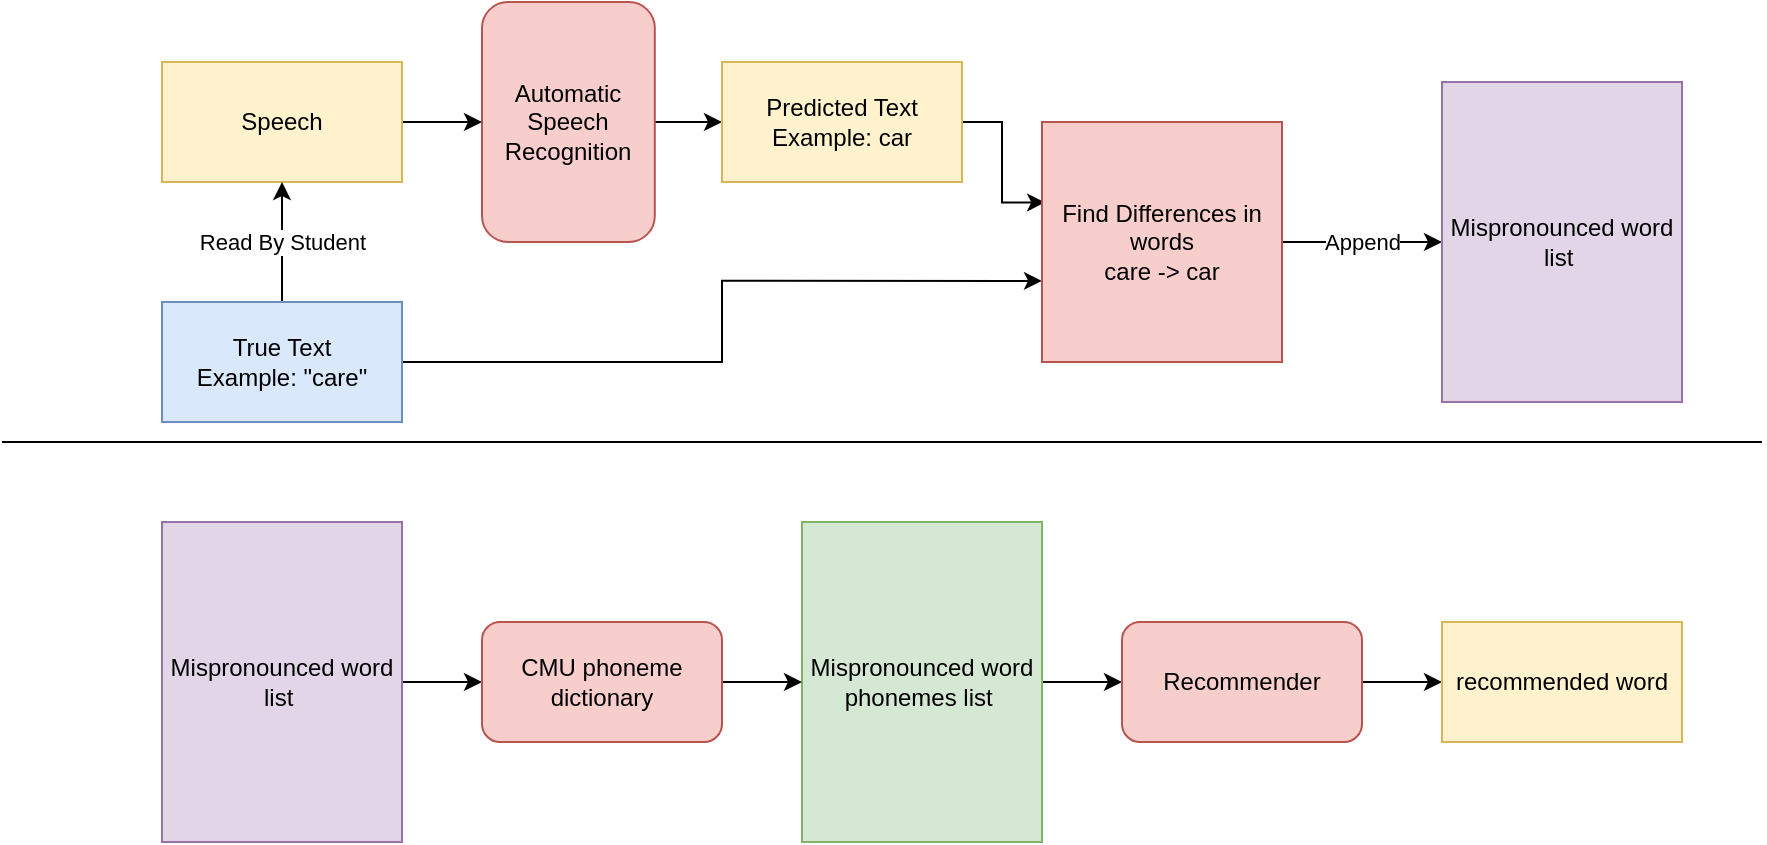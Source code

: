 <mxfile version="13.7.3" type="device"><diagram id="HYTpwkcp1aGhKOCC9e0n" name="Page-1"><mxGraphModel dx="1024" dy="592" grid="1" gridSize="10" guides="1" tooltips="1" connect="1" arrows="1" fold="1" page="1" pageScale="1" pageWidth="1169" pageHeight="827" math="0" shadow="0"><root><mxCell id="0"/><mxCell id="1" parent="0"/><mxCell id="_plX9Jt0mBD-GmuEOysd-10" style="edgeStyle=orthogonalEdgeStyle;rounded=0;orthogonalLoop=1;jettySize=auto;html=1;entryX=0;entryY=0.5;entryDx=0;entryDy=0;" edge="1" parent="1" source="_plX9Jt0mBD-GmuEOysd-1" target="_plX9Jt0mBD-GmuEOysd-8"><mxGeometry relative="1" as="geometry"/></mxCell><mxCell id="_plX9Jt0mBD-GmuEOysd-1" value="Automatic Speech Recognition" style="rounded=1;whiteSpace=wrap;html=1;fillColor=#f8cecc;strokeColor=#b85450;" vertex="1" parent="1"><mxGeometry x="280" y="140" width="86.4" height="120" as="geometry"/></mxCell><mxCell id="_plX9Jt0mBD-GmuEOysd-7" style="edgeStyle=orthogonalEdgeStyle;rounded=0;orthogonalLoop=1;jettySize=auto;html=1;entryX=0;entryY=0.5;entryDx=0;entryDy=0;" edge="1" parent="1" source="_plX9Jt0mBD-GmuEOysd-5" target="_plX9Jt0mBD-GmuEOysd-1"><mxGeometry relative="1" as="geometry"/></mxCell><mxCell id="_plX9Jt0mBD-GmuEOysd-5" value="Speech" style="rounded=0;whiteSpace=wrap;html=1;fillColor=#fff2cc;strokeColor=#d6b656;" vertex="1" parent="1"><mxGeometry x="120" y="170" width="120" height="60" as="geometry"/></mxCell><mxCell id="_plX9Jt0mBD-GmuEOysd-14" style="edgeStyle=orthogonalEdgeStyle;rounded=0;orthogonalLoop=1;jettySize=auto;html=1;entryX=0.013;entryY=0.335;entryDx=0;entryDy=0;entryPerimeter=0;" edge="1" parent="1" source="_plX9Jt0mBD-GmuEOysd-8" target="_plX9Jt0mBD-GmuEOysd-12"><mxGeometry relative="1" as="geometry"/></mxCell><mxCell id="_plX9Jt0mBD-GmuEOysd-8" value="Predicted Text&lt;br&gt;Example: car" style="rounded=0;whiteSpace=wrap;html=1;fillColor=#fff2cc;strokeColor=#d6b656;" vertex="1" parent="1"><mxGeometry x="400" y="170" width="120" height="60" as="geometry"/></mxCell><mxCell id="_plX9Jt0mBD-GmuEOysd-13" style="edgeStyle=orthogonalEdgeStyle;rounded=0;orthogonalLoop=1;jettySize=auto;html=1;entryX=0;entryY=0.662;entryDx=0;entryDy=0;entryPerimeter=0;" edge="1" parent="1" source="_plX9Jt0mBD-GmuEOysd-11" target="_plX9Jt0mBD-GmuEOysd-12"><mxGeometry relative="1" as="geometry"/></mxCell><mxCell id="_plX9Jt0mBD-GmuEOysd-17" value="Read By Student" style="edgeStyle=orthogonalEdgeStyle;rounded=0;orthogonalLoop=1;jettySize=auto;html=1;entryX=0.5;entryY=1;entryDx=0;entryDy=0;" edge="1" parent="1" source="_plX9Jt0mBD-GmuEOysd-11" target="_plX9Jt0mBD-GmuEOysd-5"><mxGeometry relative="1" as="geometry"/></mxCell><mxCell id="_plX9Jt0mBD-GmuEOysd-11" value="True Text&lt;br&gt;Example: &quot;care&quot;" style="rounded=0;whiteSpace=wrap;html=1;fillColor=#dae8fc;strokeColor=#6c8ebf;" vertex="1" parent="1"><mxGeometry x="120" y="290" width="120" height="60" as="geometry"/></mxCell><mxCell id="_plX9Jt0mBD-GmuEOysd-16" value="Append" style="edgeStyle=orthogonalEdgeStyle;rounded=0;orthogonalLoop=1;jettySize=auto;html=1;entryX=0;entryY=0.5;entryDx=0;entryDy=0;" edge="1" parent="1" source="_plX9Jt0mBD-GmuEOysd-12" target="_plX9Jt0mBD-GmuEOysd-15"><mxGeometry relative="1" as="geometry"/></mxCell><mxCell id="_plX9Jt0mBD-GmuEOysd-12" value="Find Differences in words&lt;br&gt;care -&amp;gt; car" style="rounded=0;whiteSpace=wrap;html=1;fillColor=#f8cecc;strokeColor=#b85450;" vertex="1" parent="1"><mxGeometry x="560" y="200" width="120" height="120" as="geometry"/></mxCell><mxCell id="_plX9Jt0mBD-GmuEOysd-15" value="Mispronounced word list&amp;nbsp;" style="rounded=0;whiteSpace=wrap;html=1;fillColor=#e1d5e7;strokeColor=#9673a6;" vertex="1" parent="1"><mxGeometry x="760" y="180" width="120" height="160" as="geometry"/></mxCell><mxCell id="_plX9Jt0mBD-GmuEOysd-23" style="edgeStyle=orthogonalEdgeStyle;rounded=0;orthogonalLoop=1;jettySize=auto;html=1;entryX=0;entryY=0.5;entryDx=0;entryDy=0;" edge="1" parent="1" source="_plX9Jt0mBD-GmuEOysd-19" target="_plX9Jt0mBD-GmuEOysd-22"><mxGeometry relative="1" as="geometry"/></mxCell><mxCell id="_plX9Jt0mBD-GmuEOysd-19" value="Mispronounced word list&amp;nbsp;" style="rounded=0;whiteSpace=wrap;html=1;fillColor=#e1d5e7;strokeColor=#9673a6;" vertex="1" parent="1"><mxGeometry x="120" y="400" width="120" height="160" as="geometry"/></mxCell><mxCell id="_plX9Jt0mBD-GmuEOysd-26" style="edgeStyle=orthogonalEdgeStyle;rounded=0;orthogonalLoop=1;jettySize=auto;html=1;entryX=0;entryY=0.5;entryDx=0;entryDy=0;" edge="1" parent="1" source="_plX9Jt0mBD-GmuEOysd-21" target="_plX9Jt0mBD-GmuEOysd-25"><mxGeometry relative="1" as="geometry"/></mxCell><mxCell id="_plX9Jt0mBD-GmuEOysd-21" value="Mispronounced word phonemes list&amp;nbsp;" style="rounded=0;whiteSpace=wrap;html=1;fillColor=#d5e8d4;strokeColor=#82b366;" vertex="1" parent="1"><mxGeometry x="440" y="400" width="120" height="160" as="geometry"/></mxCell><mxCell id="_plX9Jt0mBD-GmuEOysd-24" style="edgeStyle=orthogonalEdgeStyle;rounded=0;orthogonalLoop=1;jettySize=auto;html=1;entryX=0;entryY=0.5;entryDx=0;entryDy=0;" edge="1" parent="1" source="_plX9Jt0mBD-GmuEOysd-22" target="_plX9Jt0mBD-GmuEOysd-21"><mxGeometry relative="1" as="geometry"/></mxCell><mxCell id="_plX9Jt0mBD-GmuEOysd-22" value="CMU phoneme dictionary" style="rounded=1;whiteSpace=wrap;html=1;fillColor=#f8cecc;strokeColor=#b85450;" vertex="1" parent="1"><mxGeometry x="280" y="450" width="120" height="60" as="geometry"/></mxCell><mxCell id="_plX9Jt0mBD-GmuEOysd-30" style="edgeStyle=orthogonalEdgeStyle;rounded=0;orthogonalLoop=1;jettySize=auto;html=1;entryX=0;entryY=0.5;entryDx=0;entryDy=0;" edge="1" parent="1" source="_plX9Jt0mBD-GmuEOysd-25" target="_plX9Jt0mBD-GmuEOysd-29"><mxGeometry relative="1" as="geometry"/></mxCell><mxCell id="_plX9Jt0mBD-GmuEOysd-25" value="Recommender" style="rounded=1;whiteSpace=wrap;html=1;fillColor=#f8cecc;strokeColor=#b85450;" vertex="1" parent="1"><mxGeometry x="600" y="450" width="120" height="60" as="geometry"/></mxCell><mxCell id="_plX9Jt0mBD-GmuEOysd-27" value="" style="endArrow=none;html=1;" edge="1" parent="1"><mxGeometry width="50" height="50" relative="1" as="geometry"><mxPoint x="40" y="360" as="sourcePoint"/><mxPoint x="920" y="360" as="targetPoint"/></mxGeometry></mxCell><mxCell id="_plX9Jt0mBD-GmuEOysd-29" value="recommended word" style="rounded=0;whiteSpace=wrap;html=1;fillColor=#fff2cc;strokeColor=#d6b656;" vertex="1" parent="1"><mxGeometry x="760" y="450" width="120" height="60" as="geometry"/></mxCell></root></mxGraphModel></diagram></mxfile>